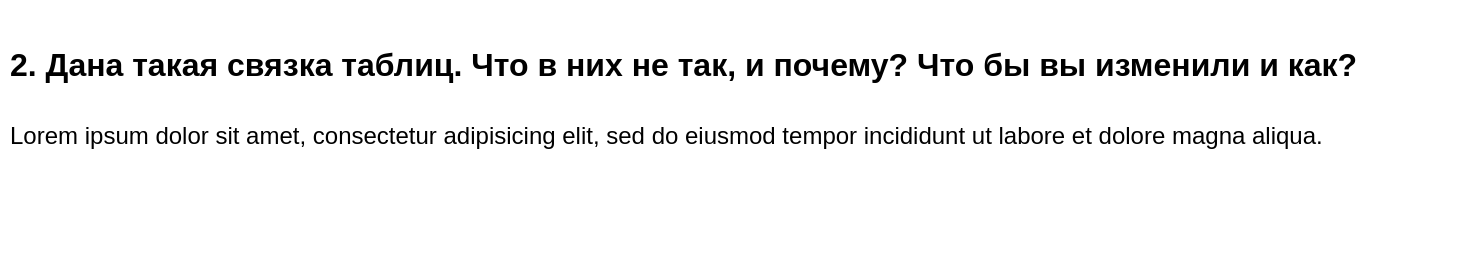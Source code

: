 <mxfile version="18.0.6" type="github">
  <diagram id="dWZmLF0kx7EFLIDZ12RG" name="Page-1">
    <mxGraphModel dx="688" dy="345" grid="1" gridSize="10" guides="1" tooltips="1" connect="1" arrows="1" fold="1" page="1" pageScale="1" pageWidth="827" pageHeight="1169" math="0" shadow="0">
      <root>
        <mxCell id="0" />
        <mxCell id="1" parent="0" />
        <mxCell id="ka979hHjzmyOj7SNoxdO-1" value="&lt;h1&gt;&lt;span style=&quot;font-size: 12pt; font-family: Arial;&quot; data-sheets-userformat=&quot;{&amp;quot;2&amp;quot;:25089,&amp;quot;3&amp;quot;:{&amp;quot;1&amp;quot;:0},&amp;quot;12&amp;quot;:0,&amp;quot;16&amp;quot;:12,&amp;quot;17&amp;quot;:1}&quot; data-sheets-value=&quot;{&amp;quot;1&amp;quot;:2,&amp;quot;2&amp;quot;:&amp;quot;2. Дана такая связка таблиц. Что в них не так, и почему? Что бы вы изменили и как?&amp;quot;}&quot;&gt;2. Дана такая связка таблиц. Что в них не так, и почему? Что бы вы изменили и как?&lt;/span&gt;&lt;br&gt;&lt;/h1&gt;&lt;p&gt;Lorem ipsum dolor sit amet, consectetur adipisicing elit, sed do eiusmod tempor incididunt ut labore et dolore magna aliqua.&lt;/p&gt;" style="text;html=1;strokeColor=none;fillColor=none;spacing=5;spacingTop=-20;whiteSpace=wrap;overflow=hidden;rounded=0;" vertex="1" parent="1">
          <mxGeometry x="30" y="10" width="740" height="120" as="geometry" />
        </mxCell>
      </root>
    </mxGraphModel>
  </diagram>
</mxfile>
